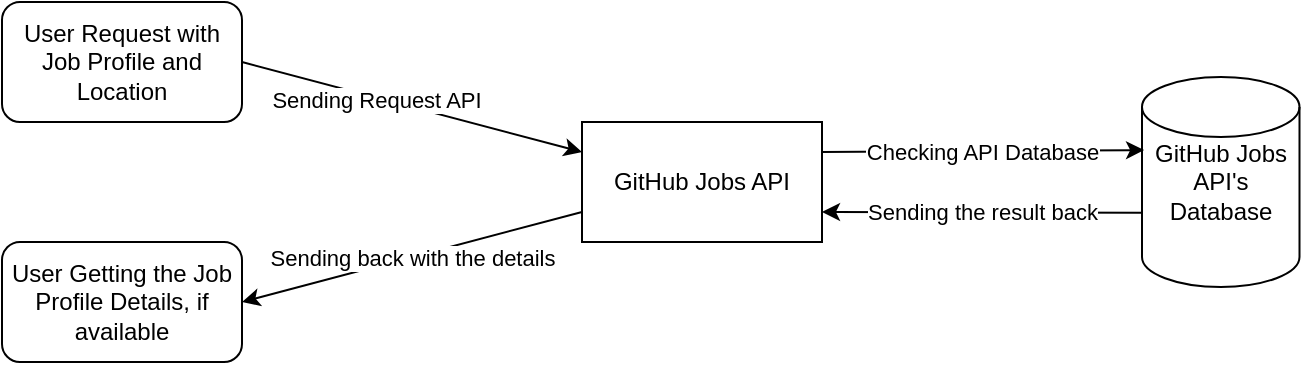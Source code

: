 <mxfile version="13.6.5" type="github"><diagram id="_U9wLsLFRmnPS2HvMNa-" name="Page-1"><mxGraphModel dx="1021" dy="612" grid="1" gridSize="10" guides="1" tooltips="1" connect="1" arrows="1" fold="1" page="1" pageScale="1" pageWidth="850" pageHeight="1100" math="0" shadow="0"><root><mxCell id="0"/><mxCell id="1" parent="0"/><mxCell id="8C4PR8SDgvKPfo16-bsO-1" value="User Request with Job Profile and Location" style="rounded=1;whiteSpace=wrap;html=1;" vertex="1" parent="1"><mxGeometry x="101" y="580" width="120" height="60" as="geometry"/></mxCell><mxCell id="8C4PR8SDgvKPfo16-bsO-2" value="GitHub Jobs API" style="rounded=0;whiteSpace=wrap;html=1;" vertex="1" parent="1"><mxGeometry x="391" y="640" width="120" height="60" as="geometry"/></mxCell><mxCell id="8C4PR8SDgvKPfo16-bsO-3" value="GitHub Jobs API's&lt;br&gt;Database" style="shape=cylinder2;whiteSpace=wrap;html=1;boundedLbl=1;backgroundOutline=1;size=15;" vertex="1" parent="1"><mxGeometry x="671" y="617.5" width="78.75" height="105" as="geometry"/></mxCell><mxCell id="8C4PR8SDgvKPfo16-bsO-6" value="Checking API Database" style="endArrow=classic;html=1;entryX=0.013;entryY=0.348;entryDx=0;entryDy=0;entryPerimeter=0;exitX=1;exitY=0.25;exitDx=0;exitDy=0;" edge="1" parent="1" source="8C4PR8SDgvKPfo16-bsO-2" target="8C4PR8SDgvKPfo16-bsO-3"><mxGeometry width="50" height="50" relative="1" as="geometry"><mxPoint x="461" y="690" as="sourcePoint"/><mxPoint x="511" y="640" as="targetPoint"/></mxGeometry></mxCell><mxCell id="8C4PR8SDgvKPfo16-bsO-7" value="Sending back with the details" style="endArrow=classic;html=1;entryX=1;entryY=0.5;entryDx=0;entryDy=0;exitX=0;exitY=0.75;exitDx=0;exitDy=0;" edge="1" parent="1" source="8C4PR8SDgvKPfo16-bsO-2" target="8C4PR8SDgvKPfo16-bsO-9"><mxGeometry width="50" height="50" relative="1" as="geometry"><mxPoint x="291" y="720" as="sourcePoint"/><mxPoint x="341" y="670" as="targetPoint"/></mxGeometry></mxCell><mxCell id="8C4PR8SDgvKPfo16-bsO-8" value="Sending the result back" style="endArrow=classic;html=1;entryX=1;entryY=0.75;entryDx=0;entryDy=0;exitX=-0.002;exitY=0.646;exitDx=0;exitDy=0;exitPerimeter=0;" edge="1" parent="1" source="8C4PR8SDgvKPfo16-bsO-3" target="8C4PR8SDgvKPfo16-bsO-2"><mxGeometry width="50" height="50" relative="1" as="geometry"><mxPoint x="667" y="685" as="sourcePoint"/><mxPoint x="511" y="640" as="targetPoint"/></mxGeometry></mxCell><mxCell id="8C4PR8SDgvKPfo16-bsO-9" value="User Getting the Job Profile Details, if available" style="rounded=1;whiteSpace=wrap;html=1;" vertex="1" parent="1"><mxGeometry x="101" y="700" width="120" height="60" as="geometry"/></mxCell><mxCell id="8C4PR8SDgvKPfo16-bsO-10" value="" style="endArrow=classic;html=1;exitX=1;exitY=0.5;exitDx=0;exitDy=0;entryX=0;entryY=0.25;entryDx=0;entryDy=0;" edge="1" parent="1" source="8C4PR8SDgvKPfo16-bsO-1" target="8C4PR8SDgvKPfo16-bsO-2"><mxGeometry width="50" height="50" relative="1" as="geometry"><mxPoint x="361" y="720" as="sourcePoint"/><mxPoint x="411" y="670" as="targetPoint"/></mxGeometry></mxCell><mxCell id="8C4PR8SDgvKPfo16-bsO-11" value="Sending Request API" style="edgeLabel;html=1;align=center;verticalAlign=middle;resizable=0;points=[];" vertex="1" connectable="0" parent="8C4PR8SDgvKPfo16-bsO-10"><mxGeometry x="-0.209" y="-1" relative="1" as="geometry"><mxPoint as="offset"/></mxGeometry></mxCell></root></mxGraphModel></diagram></mxfile>